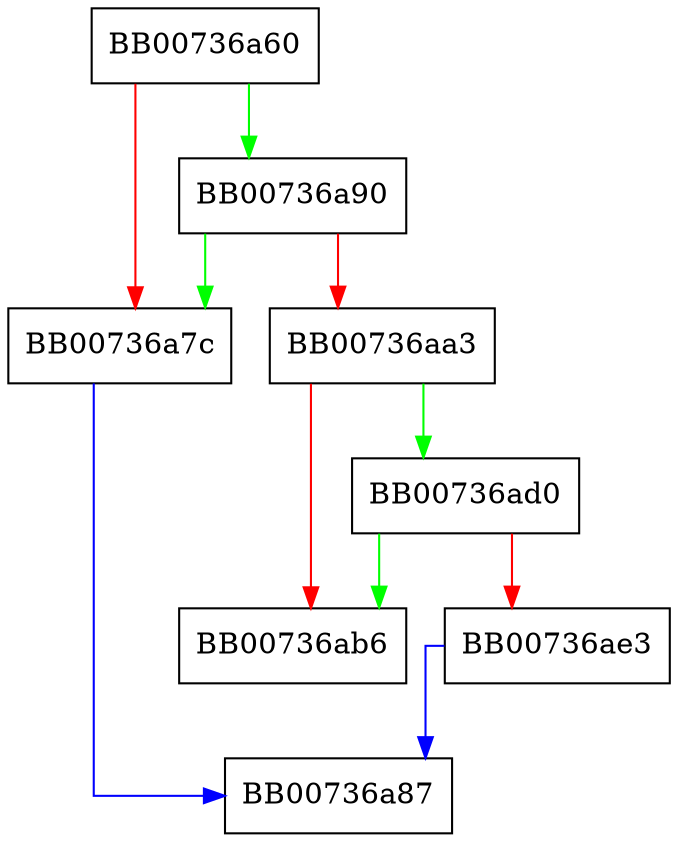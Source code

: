 digraph parsebool {
  node [shape="box"];
  graph [splines=ortho];
  BB00736a60 -> BB00736a90 [color="green"];
  BB00736a60 -> BB00736a7c [color="red"];
  BB00736a7c -> BB00736a87 [color="blue"];
  BB00736a90 -> BB00736a7c [color="green"];
  BB00736a90 -> BB00736aa3 [color="red"];
  BB00736aa3 -> BB00736ad0 [color="green"];
  BB00736aa3 -> BB00736ab6 [color="red"];
  BB00736ad0 -> BB00736ab6 [color="green"];
  BB00736ad0 -> BB00736ae3 [color="red"];
  BB00736ae3 -> BB00736a87 [color="blue"];
}